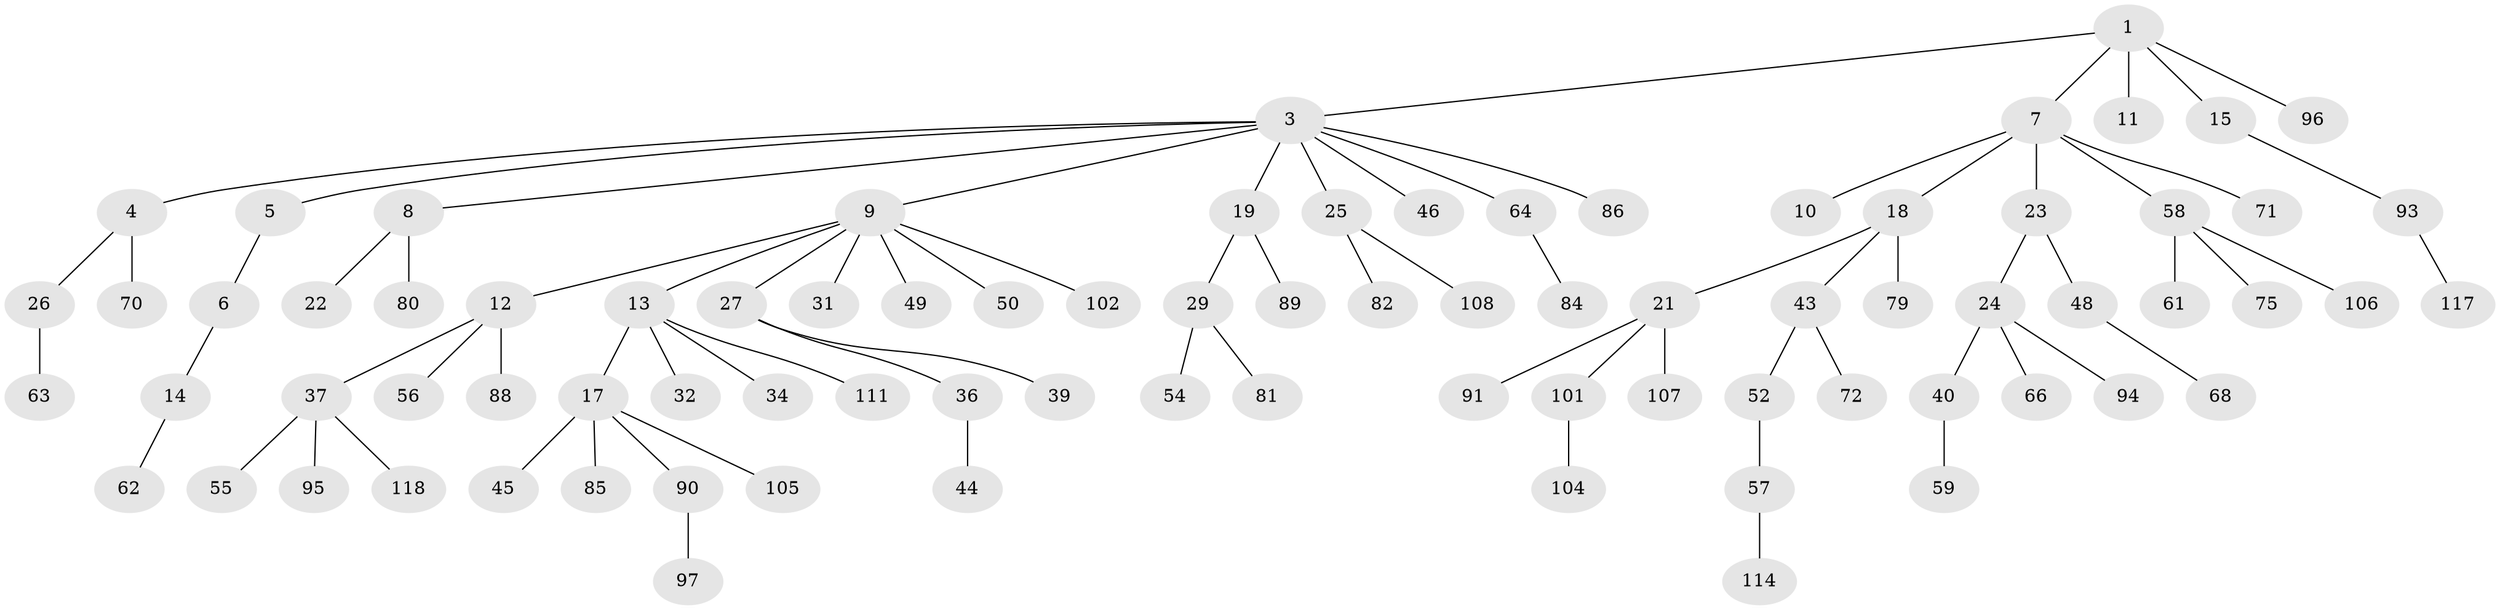 // original degree distribution, {4: 0.05737704918032787, 3: 0.1885245901639344, 9: 0.00819672131147541, 2: 0.19672131147540983, 7: 0.00819672131147541, 8: 0.00819672131147541, 1: 0.5163934426229508, 5: 0.01639344262295082}
// Generated by graph-tools (version 1.1) at 2025/11/02/27/25 16:11:26]
// undirected, 83 vertices, 82 edges
graph export_dot {
graph [start="1"]
  node [color=gray90,style=filled];
  1 [super="+2"];
  3 [super="+16"];
  4 [super="+113"];
  5;
  6 [super="+74"];
  7 [super="+69"];
  8 [super="+28"];
  9 [super="+100"];
  10;
  11;
  12 [super="+51"];
  13 [super="+33"];
  14 [super="+78"];
  15 [super="+65"];
  17 [super="+20"];
  18 [super="+42"];
  19 [super="+60"];
  21 [super="+41"];
  22;
  23;
  24 [super="+30"];
  25;
  26 [super="+35"];
  27 [super="+53"];
  29 [super="+77"];
  31;
  32;
  34;
  36;
  37 [super="+38"];
  39;
  40;
  43 [super="+47"];
  44 [super="+99"];
  45;
  46;
  48 [super="+115"];
  49;
  50;
  52;
  54;
  55;
  56 [super="+73"];
  57 [super="+98"];
  58 [super="+67"];
  59 [super="+76"];
  61;
  62 [super="+121"];
  63 [super="+119"];
  64 [super="+103"];
  66;
  68 [super="+83"];
  70;
  71 [super="+110"];
  72;
  75;
  79;
  80 [super="+92"];
  81;
  82;
  84;
  85;
  86 [super="+87"];
  88;
  89;
  90 [super="+120"];
  91;
  93 [super="+122"];
  94;
  95;
  96 [super="+109"];
  97;
  101;
  102 [super="+116"];
  104 [super="+112"];
  105;
  106;
  107;
  108;
  111;
  114;
  117;
  118;
  1 -- 3;
  1 -- 7;
  1 -- 15;
  1 -- 96;
  1 -- 11;
  3 -- 4;
  3 -- 5;
  3 -- 8;
  3 -- 9;
  3 -- 19;
  3 -- 25;
  3 -- 86;
  3 -- 64;
  3 -- 46;
  4 -- 26;
  4 -- 70;
  5 -- 6;
  6 -- 14;
  7 -- 10;
  7 -- 18;
  7 -- 23;
  7 -- 58;
  7 -- 71;
  8 -- 22;
  8 -- 80;
  9 -- 12;
  9 -- 13;
  9 -- 27;
  9 -- 31;
  9 -- 49;
  9 -- 50;
  9 -- 102;
  12 -- 37;
  12 -- 56;
  12 -- 88;
  13 -- 17;
  13 -- 32;
  13 -- 111;
  13 -- 34;
  14 -- 62;
  15 -- 93;
  17 -- 90;
  17 -- 45;
  17 -- 85;
  17 -- 105;
  18 -- 21;
  18 -- 79;
  18 -- 43;
  19 -- 29;
  19 -- 89;
  21 -- 91;
  21 -- 101;
  21 -- 107;
  23 -- 24;
  23 -- 48;
  24 -- 40;
  24 -- 66;
  24 -- 94;
  25 -- 82;
  25 -- 108;
  26 -- 63;
  27 -- 36;
  27 -- 39;
  29 -- 54;
  29 -- 81;
  36 -- 44;
  37 -- 55;
  37 -- 118;
  37 -- 95;
  40 -- 59;
  43 -- 52;
  43 -- 72;
  48 -- 68;
  52 -- 57;
  57 -- 114;
  58 -- 61;
  58 -- 75;
  58 -- 106;
  64 -- 84;
  90 -- 97;
  93 -- 117;
  101 -- 104;
}
